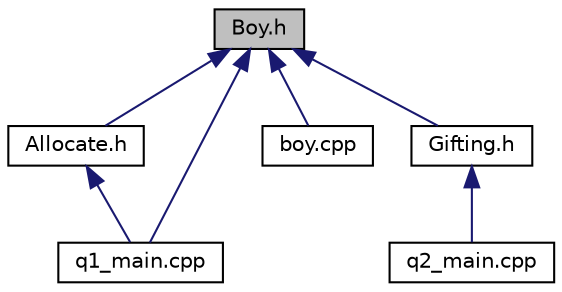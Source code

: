digraph "Boy.h"
{
  edge [fontname="Helvetica",fontsize="10",labelfontname="Helvetica",labelfontsize="10"];
  node [fontname="Helvetica",fontsize="10",shape=record];
  Node1 [label="Boy.h",height=0.2,width=0.4,color="black", fillcolor="grey75", style="filled", fontcolor="black"];
  Node1 -> Node2 [dir="back",color="midnightblue",fontsize="10",style="solid"];
  Node2 [label="Allocate.h",height=0.2,width=0.4,color="black", fillcolor="white", style="filled",URL="$Allocate_8h.html"];
  Node2 -> Node3 [dir="back",color="midnightblue",fontsize="10",style="solid"];
  Node3 [label="q1_main.cpp",height=0.2,width=0.4,color="black", fillcolor="white", style="filled",URL="$q1__main_8cpp.html"];
  Node1 -> Node4 [dir="back",color="midnightblue",fontsize="10",style="solid"];
  Node4 [label="boy.cpp",height=0.2,width=0.4,color="black", fillcolor="white", style="filled",URL="$boy_8cpp.html"];
  Node1 -> Node5 [dir="back",color="midnightblue",fontsize="10",style="solid"];
  Node5 [label="Gifting.h",height=0.2,width=0.4,color="black", fillcolor="white", style="filled",URL="$Gifting_8h.html"];
  Node5 -> Node6 [dir="back",color="midnightblue",fontsize="10",style="solid"];
  Node6 [label="q2_main.cpp",height=0.2,width=0.4,color="black", fillcolor="white", style="filled",URL="$q2__main_8cpp.html"];
  Node1 -> Node3 [dir="back",color="midnightblue",fontsize="10",style="solid"];
}
